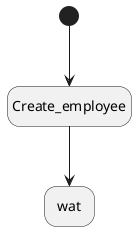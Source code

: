 @startuml pilot to voyage plz k thx
hide empty description


[*] --> Create_employee
Create_employee --> wat


@enduml